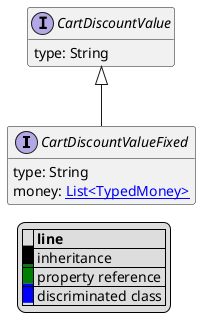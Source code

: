 @startuml

hide empty fields
hide empty methods
legend
|= |= line |
|<back:black>   </back>| inheritance |
|<back:green>   </back>| property reference |
|<back:blue>   </back>| discriminated class |
endlegend
interface CartDiscountValueFixed [[CartDiscountValueFixed.svg]] extends CartDiscountValue {
    type: String
    money: [[TypedMoney.svg List<TypedMoney>]]
}
interface CartDiscountValue [[CartDiscountValue.svg]]  {
    type: String
}





@enduml
